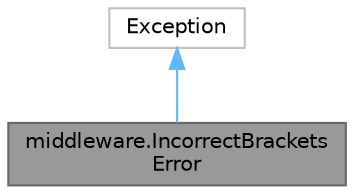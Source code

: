 digraph "middleware.IncorrectBracketsError"
{
 // LATEX_PDF_SIZE
  bgcolor="transparent";
  edge [fontname=Helvetica,fontsize=10,labelfontname=Helvetica,labelfontsize=10];
  node [fontname=Helvetica,fontsize=10,shape=box,height=0.2,width=0.4];
  Node1 [label="middleware.IncorrectBrackets\lError",height=0.2,width=0.4,color="gray40", fillcolor="grey60", style="filled", fontcolor="black",tooltip="Exception that is raised when incorrect number of brackets are closed or opened."];
  Node2 -> Node1 [dir="back",color="steelblue1",style="solid"];
  Node2 [label="Exception",height=0.2,width=0.4,color="grey75", fillcolor="white", style="filled",tooltip=" "];
}
